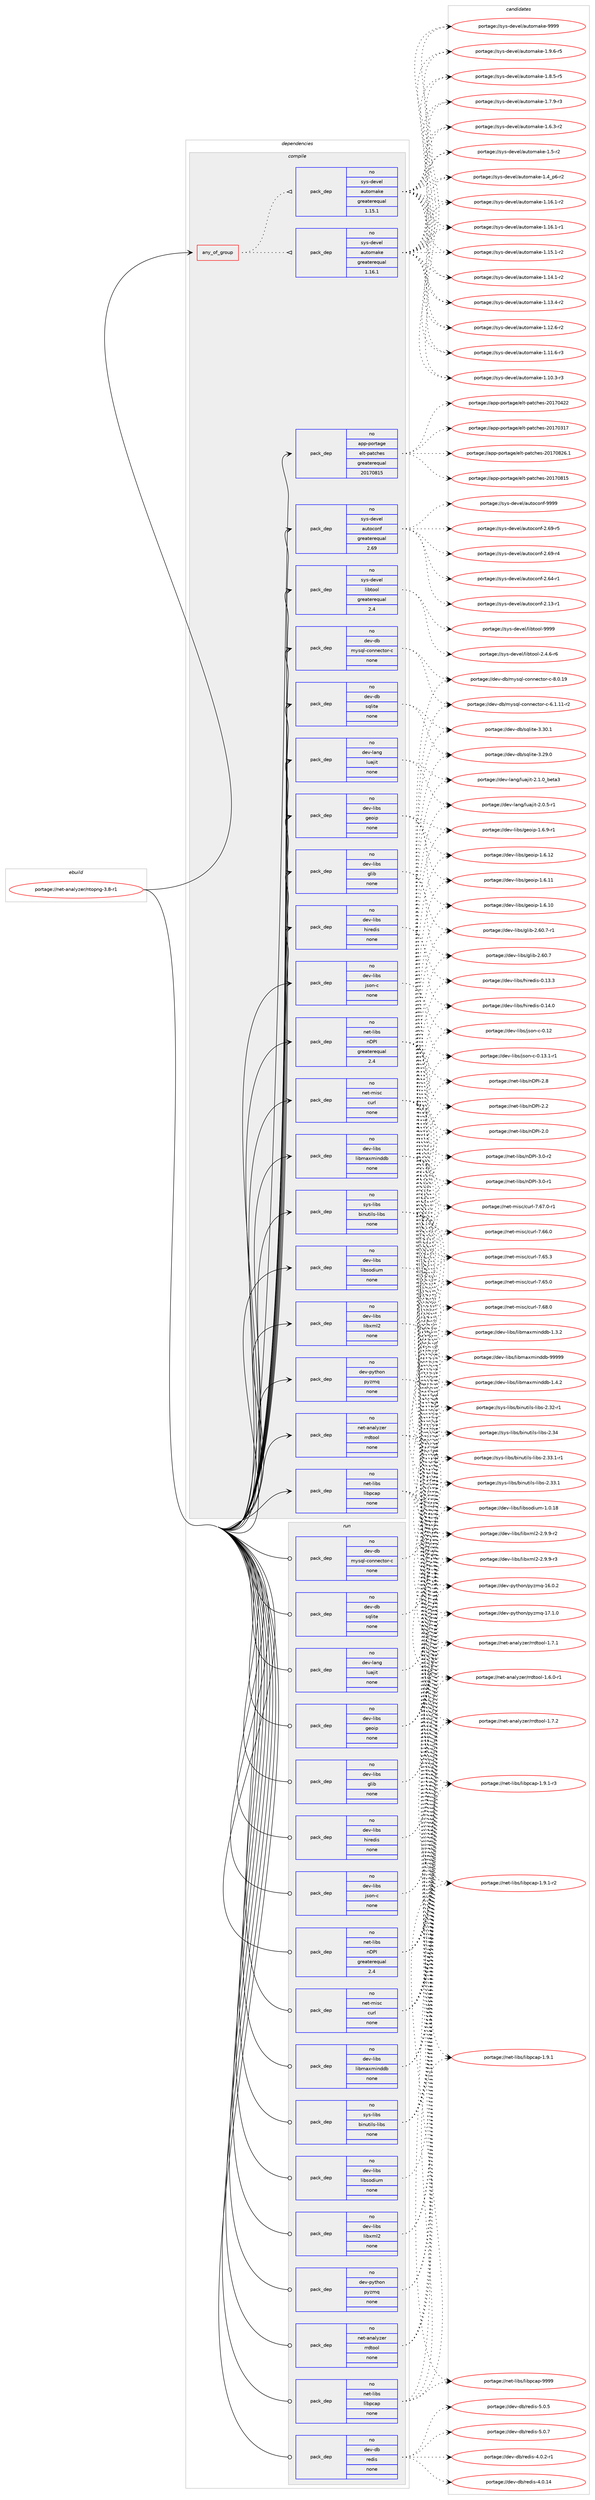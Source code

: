digraph prolog {

# *************
# Graph options
# *************

newrank=true;
concentrate=true;
compound=true;
graph [rankdir=LR,fontname=Helvetica,fontsize=10,ranksep=1.5];#, ranksep=2.5, nodesep=0.2];
edge  [arrowhead=vee];
node  [fontname=Helvetica,fontsize=10];

# **********
# The ebuild
# **********

subgraph cluster_leftcol {
color=gray;
rank=same;
label=<<i>ebuild</i>>;
id [label="portage://net-analyzer/ntopng-3.8-r1", color=red, width=4, href="../net-analyzer/ntopng-3.8-r1.svg"];
}

# ****************
# The dependencies
# ****************

subgraph cluster_midcol {
color=gray;
label=<<i>dependencies</i>>;
subgraph cluster_compile {
fillcolor="#eeeeee";
style=filled;
label=<<i>compile</i>>;
subgraph any2400 {
dependency157915 [label=<<TABLE BORDER="0" CELLBORDER="1" CELLSPACING="0" CELLPADDING="4"><TR><TD CELLPADDING="10">any_of_group</TD></TR></TABLE>>, shape=none, color=red];subgraph pack119812 {
dependency157916 [label=<<TABLE BORDER="0" CELLBORDER="1" CELLSPACING="0" CELLPADDING="4" WIDTH="220"><TR><TD ROWSPAN="6" CELLPADDING="30">pack_dep</TD></TR><TR><TD WIDTH="110">no</TD></TR><TR><TD>sys-devel</TD></TR><TR><TD>automake</TD></TR><TR><TD>greaterequal</TD></TR><TR><TD>1.16.1</TD></TR></TABLE>>, shape=none, color=blue];
}
dependency157915:e -> dependency157916:w [weight=20,style="dotted",arrowhead="oinv"];
subgraph pack119813 {
dependency157917 [label=<<TABLE BORDER="0" CELLBORDER="1" CELLSPACING="0" CELLPADDING="4" WIDTH="220"><TR><TD ROWSPAN="6" CELLPADDING="30">pack_dep</TD></TR><TR><TD WIDTH="110">no</TD></TR><TR><TD>sys-devel</TD></TR><TR><TD>automake</TD></TR><TR><TD>greaterequal</TD></TR><TR><TD>1.15.1</TD></TR></TABLE>>, shape=none, color=blue];
}
dependency157915:e -> dependency157917:w [weight=20,style="dotted",arrowhead="oinv"];
}
id:e -> dependency157915:w [weight=20,style="solid",arrowhead="vee"];
subgraph pack119814 {
dependency157918 [label=<<TABLE BORDER="0" CELLBORDER="1" CELLSPACING="0" CELLPADDING="4" WIDTH="220"><TR><TD ROWSPAN="6" CELLPADDING="30">pack_dep</TD></TR><TR><TD WIDTH="110">no</TD></TR><TR><TD>app-portage</TD></TR><TR><TD>elt-patches</TD></TR><TR><TD>greaterequal</TD></TR><TR><TD>20170815</TD></TR></TABLE>>, shape=none, color=blue];
}
id:e -> dependency157918:w [weight=20,style="solid",arrowhead="vee"];
subgraph pack119815 {
dependency157919 [label=<<TABLE BORDER="0" CELLBORDER="1" CELLSPACING="0" CELLPADDING="4" WIDTH="220"><TR><TD ROWSPAN="6" CELLPADDING="30">pack_dep</TD></TR><TR><TD WIDTH="110">no</TD></TR><TR><TD>dev-db</TD></TR><TR><TD>mysql-connector-c</TD></TR><TR><TD>none</TD></TR><TR><TD></TD></TR></TABLE>>, shape=none, color=blue];
}
id:e -> dependency157919:w [weight=20,style="solid",arrowhead="vee"];
subgraph pack119816 {
dependency157920 [label=<<TABLE BORDER="0" CELLBORDER="1" CELLSPACING="0" CELLPADDING="4" WIDTH="220"><TR><TD ROWSPAN="6" CELLPADDING="30">pack_dep</TD></TR><TR><TD WIDTH="110">no</TD></TR><TR><TD>dev-db</TD></TR><TR><TD>sqlite</TD></TR><TR><TD>none</TD></TR><TR><TD></TD></TR></TABLE>>, shape=none, color=blue];
}
id:e -> dependency157920:w [weight=20,style="solid",arrowhead="vee"];
subgraph pack119817 {
dependency157921 [label=<<TABLE BORDER="0" CELLBORDER="1" CELLSPACING="0" CELLPADDING="4" WIDTH="220"><TR><TD ROWSPAN="6" CELLPADDING="30">pack_dep</TD></TR><TR><TD WIDTH="110">no</TD></TR><TR><TD>dev-lang</TD></TR><TR><TD>luajit</TD></TR><TR><TD>none</TD></TR><TR><TD></TD></TR></TABLE>>, shape=none, color=blue];
}
id:e -> dependency157921:w [weight=20,style="solid",arrowhead="vee"];
subgraph pack119818 {
dependency157922 [label=<<TABLE BORDER="0" CELLBORDER="1" CELLSPACING="0" CELLPADDING="4" WIDTH="220"><TR><TD ROWSPAN="6" CELLPADDING="30">pack_dep</TD></TR><TR><TD WIDTH="110">no</TD></TR><TR><TD>dev-libs</TD></TR><TR><TD>geoip</TD></TR><TR><TD>none</TD></TR><TR><TD></TD></TR></TABLE>>, shape=none, color=blue];
}
id:e -> dependency157922:w [weight=20,style="solid",arrowhead="vee"];
subgraph pack119819 {
dependency157923 [label=<<TABLE BORDER="0" CELLBORDER="1" CELLSPACING="0" CELLPADDING="4" WIDTH="220"><TR><TD ROWSPAN="6" CELLPADDING="30">pack_dep</TD></TR><TR><TD WIDTH="110">no</TD></TR><TR><TD>dev-libs</TD></TR><TR><TD>glib</TD></TR><TR><TD>none</TD></TR><TR><TD></TD></TR></TABLE>>, shape=none, color=blue];
}
id:e -> dependency157923:w [weight=20,style="solid",arrowhead="vee"];
subgraph pack119820 {
dependency157924 [label=<<TABLE BORDER="0" CELLBORDER="1" CELLSPACING="0" CELLPADDING="4" WIDTH="220"><TR><TD ROWSPAN="6" CELLPADDING="30">pack_dep</TD></TR><TR><TD WIDTH="110">no</TD></TR><TR><TD>dev-libs</TD></TR><TR><TD>hiredis</TD></TR><TR><TD>none</TD></TR><TR><TD></TD></TR></TABLE>>, shape=none, color=blue];
}
id:e -> dependency157924:w [weight=20,style="solid",arrowhead="vee"];
subgraph pack119821 {
dependency157925 [label=<<TABLE BORDER="0" CELLBORDER="1" CELLSPACING="0" CELLPADDING="4" WIDTH="220"><TR><TD ROWSPAN="6" CELLPADDING="30">pack_dep</TD></TR><TR><TD WIDTH="110">no</TD></TR><TR><TD>dev-libs</TD></TR><TR><TD>json-c</TD></TR><TR><TD>none</TD></TR><TR><TD></TD></TR></TABLE>>, shape=none, color=blue];
}
id:e -> dependency157925:w [weight=20,style="solid",arrowhead="vee"];
subgraph pack119822 {
dependency157926 [label=<<TABLE BORDER="0" CELLBORDER="1" CELLSPACING="0" CELLPADDING="4" WIDTH="220"><TR><TD ROWSPAN="6" CELLPADDING="30">pack_dep</TD></TR><TR><TD WIDTH="110">no</TD></TR><TR><TD>dev-libs</TD></TR><TR><TD>libmaxminddb</TD></TR><TR><TD>none</TD></TR><TR><TD></TD></TR></TABLE>>, shape=none, color=blue];
}
id:e -> dependency157926:w [weight=20,style="solid",arrowhead="vee"];
subgraph pack119823 {
dependency157927 [label=<<TABLE BORDER="0" CELLBORDER="1" CELLSPACING="0" CELLPADDING="4" WIDTH="220"><TR><TD ROWSPAN="6" CELLPADDING="30">pack_dep</TD></TR><TR><TD WIDTH="110">no</TD></TR><TR><TD>dev-libs</TD></TR><TR><TD>libsodium</TD></TR><TR><TD>none</TD></TR><TR><TD></TD></TR></TABLE>>, shape=none, color=blue];
}
id:e -> dependency157927:w [weight=20,style="solid",arrowhead="vee"];
subgraph pack119824 {
dependency157928 [label=<<TABLE BORDER="0" CELLBORDER="1" CELLSPACING="0" CELLPADDING="4" WIDTH="220"><TR><TD ROWSPAN="6" CELLPADDING="30">pack_dep</TD></TR><TR><TD WIDTH="110">no</TD></TR><TR><TD>dev-libs</TD></TR><TR><TD>libxml2</TD></TR><TR><TD>none</TD></TR><TR><TD></TD></TR></TABLE>>, shape=none, color=blue];
}
id:e -> dependency157928:w [weight=20,style="solid",arrowhead="vee"];
subgraph pack119825 {
dependency157929 [label=<<TABLE BORDER="0" CELLBORDER="1" CELLSPACING="0" CELLPADDING="4" WIDTH="220"><TR><TD ROWSPAN="6" CELLPADDING="30">pack_dep</TD></TR><TR><TD WIDTH="110">no</TD></TR><TR><TD>dev-python</TD></TR><TR><TD>pyzmq</TD></TR><TR><TD>none</TD></TR><TR><TD></TD></TR></TABLE>>, shape=none, color=blue];
}
id:e -> dependency157929:w [weight=20,style="solid",arrowhead="vee"];
subgraph pack119826 {
dependency157930 [label=<<TABLE BORDER="0" CELLBORDER="1" CELLSPACING="0" CELLPADDING="4" WIDTH="220"><TR><TD ROWSPAN="6" CELLPADDING="30">pack_dep</TD></TR><TR><TD WIDTH="110">no</TD></TR><TR><TD>net-analyzer</TD></TR><TR><TD>rrdtool</TD></TR><TR><TD>none</TD></TR><TR><TD></TD></TR></TABLE>>, shape=none, color=blue];
}
id:e -> dependency157930:w [weight=20,style="solid",arrowhead="vee"];
subgraph pack119827 {
dependency157931 [label=<<TABLE BORDER="0" CELLBORDER="1" CELLSPACING="0" CELLPADDING="4" WIDTH="220"><TR><TD ROWSPAN="6" CELLPADDING="30">pack_dep</TD></TR><TR><TD WIDTH="110">no</TD></TR><TR><TD>net-libs</TD></TR><TR><TD>libpcap</TD></TR><TR><TD>none</TD></TR><TR><TD></TD></TR></TABLE>>, shape=none, color=blue];
}
id:e -> dependency157931:w [weight=20,style="solid",arrowhead="vee"];
subgraph pack119828 {
dependency157932 [label=<<TABLE BORDER="0" CELLBORDER="1" CELLSPACING="0" CELLPADDING="4" WIDTH="220"><TR><TD ROWSPAN="6" CELLPADDING="30">pack_dep</TD></TR><TR><TD WIDTH="110">no</TD></TR><TR><TD>net-libs</TD></TR><TR><TD>nDPI</TD></TR><TR><TD>greaterequal</TD></TR><TR><TD>2.4</TD></TR></TABLE>>, shape=none, color=blue];
}
id:e -> dependency157932:w [weight=20,style="solid",arrowhead="vee"];
subgraph pack119829 {
dependency157933 [label=<<TABLE BORDER="0" CELLBORDER="1" CELLSPACING="0" CELLPADDING="4" WIDTH="220"><TR><TD ROWSPAN="6" CELLPADDING="30">pack_dep</TD></TR><TR><TD WIDTH="110">no</TD></TR><TR><TD>net-misc</TD></TR><TR><TD>curl</TD></TR><TR><TD>none</TD></TR><TR><TD></TD></TR></TABLE>>, shape=none, color=blue];
}
id:e -> dependency157933:w [weight=20,style="solid",arrowhead="vee"];
subgraph pack119830 {
dependency157934 [label=<<TABLE BORDER="0" CELLBORDER="1" CELLSPACING="0" CELLPADDING="4" WIDTH="220"><TR><TD ROWSPAN="6" CELLPADDING="30">pack_dep</TD></TR><TR><TD WIDTH="110">no</TD></TR><TR><TD>sys-devel</TD></TR><TR><TD>autoconf</TD></TR><TR><TD>greaterequal</TD></TR><TR><TD>2.69</TD></TR></TABLE>>, shape=none, color=blue];
}
id:e -> dependency157934:w [weight=20,style="solid",arrowhead="vee"];
subgraph pack119831 {
dependency157935 [label=<<TABLE BORDER="0" CELLBORDER="1" CELLSPACING="0" CELLPADDING="4" WIDTH="220"><TR><TD ROWSPAN="6" CELLPADDING="30">pack_dep</TD></TR><TR><TD WIDTH="110">no</TD></TR><TR><TD>sys-devel</TD></TR><TR><TD>libtool</TD></TR><TR><TD>greaterequal</TD></TR><TR><TD>2.4</TD></TR></TABLE>>, shape=none, color=blue];
}
id:e -> dependency157935:w [weight=20,style="solid",arrowhead="vee"];
subgraph pack119832 {
dependency157936 [label=<<TABLE BORDER="0" CELLBORDER="1" CELLSPACING="0" CELLPADDING="4" WIDTH="220"><TR><TD ROWSPAN="6" CELLPADDING="30">pack_dep</TD></TR><TR><TD WIDTH="110">no</TD></TR><TR><TD>sys-libs</TD></TR><TR><TD>binutils-libs</TD></TR><TR><TD>none</TD></TR><TR><TD></TD></TR></TABLE>>, shape=none, color=blue];
}
id:e -> dependency157936:w [weight=20,style="solid",arrowhead="vee"];
}
subgraph cluster_compileandrun {
fillcolor="#eeeeee";
style=filled;
label=<<i>compile and run</i>>;
}
subgraph cluster_run {
fillcolor="#eeeeee";
style=filled;
label=<<i>run</i>>;
subgraph pack119833 {
dependency157937 [label=<<TABLE BORDER="0" CELLBORDER="1" CELLSPACING="0" CELLPADDING="4" WIDTH="220"><TR><TD ROWSPAN="6" CELLPADDING="30">pack_dep</TD></TR><TR><TD WIDTH="110">no</TD></TR><TR><TD>dev-db</TD></TR><TR><TD>mysql-connector-c</TD></TR><TR><TD>none</TD></TR><TR><TD></TD></TR></TABLE>>, shape=none, color=blue];
}
id:e -> dependency157937:w [weight=20,style="solid",arrowhead="odot"];
subgraph pack119834 {
dependency157938 [label=<<TABLE BORDER="0" CELLBORDER="1" CELLSPACING="0" CELLPADDING="4" WIDTH="220"><TR><TD ROWSPAN="6" CELLPADDING="30">pack_dep</TD></TR><TR><TD WIDTH="110">no</TD></TR><TR><TD>dev-db</TD></TR><TR><TD>redis</TD></TR><TR><TD>none</TD></TR><TR><TD></TD></TR></TABLE>>, shape=none, color=blue];
}
id:e -> dependency157938:w [weight=20,style="solid",arrowhead="odot"];
subgraph pack119835 {
dependency157939 [label=<<TABLE BORDER="0" CELLBORDER="1" CELLSPACING="0" CELLPADDING="4" WIDTH="220"><TR><TD ROWSPAN="6" CELLPADDING="30">pack_dep</TD></TR><TR><TD WIDTH="110">no</TD></TR><TR><TD>dev-db</TD></TR><TR><TD>sqlite</TD></TR><TR><TD>none</TD></TR><TR><TD></TD></TR></TABLE>>, shape=none, color=blue];
}
id:e -> dependency157939:w [weight=20,style="solid",arrowhead="odot"];
subgraph pack119836 {
dependency157940 [label=<<TABLE BORDER="0" CELLBORDER="1" CELLSPACING="0" CELLPADDING="4" WIDTH="220"><TR><TD ROWSPAN="6" CELLPADDING="30">pack_dep</TD></TR><TR><TD WIDTH="110">no</TD></TR><TR><TD>dev-lang</TD></TR><TR><TD>luajit</TD></TR><TR><TD>none</TD></TR><TR><TD></TD></TR></TABLE>>, shape=none, color=blue];
}
id:e -> dependency157940:w [weight=20,style="solid",arrowhead="odot"];
subgraph pack119837 {
dependency157941 [label=<<TABLE BORDER="0" CELLBORDER="1" CELLSPACING="0" CELLPADDING="4" WIDTH="220"><TR><TD ROWSPAN="6" CELLPADDING="30">pack_dep</TD></TR><TR><TD WIDTH="110">no</TD></TR><TR><TD>dev-libs</TD></TR><TR><TD>geoip</TD></TR><TR><TD>none</TD></TR><TR><TD></TD></TR></TABLE>>, shape=none, color=blue];
}
id:e -> dependency157941:w [weight=20,style="solid",arrowhead="odot"];
subgraph pack119838 {
dependency157942 [label=<<TABLE BORDER="0" CELLBORDER="1" CELLSPACING="0" CELLPADDING="4" WIDTH="220"><TR><TD ROWSPAN="6" CELLPADDING="30">pack_dep</TD></TR><TR><TD WIDTH="110">no</TD></TR><TR><TD>dev-libs</TD></TR><TR><TD>glib</TD></TR><TR><TD>none</TD></TR><TR><TD></TD></TR></TABLE>>, shape=none, color=blue];
}
id:e -> dependency157942:w [weight=20,style="solid",arrowhead="odot"];
subgraph pack119839 {
dependency157943 [label=<<TABLE BORDER="0" CELLBORDER="1" CELLSPACING="0" CELLPADDING="4" WIDTH="220"><TR><TD ROWSPAN="6" CELLPADDING="30">pack_dep</TD></TR><TR><TD WIDTH="110">no</TD></TR><TR><TD>dev-libs</TD></TR><TR><TD>hiredis</TD></TR><TR><TD>none</TD></TR><TR><TD></TD></TR></TABLE>>, shape=none, color=blue];
}
id:e -> dependency157943:w [weight=20,style="solid",arrowhead="odot"];
subgraph pack119840 {
dependency157944 [label=<<TABLE BORDER="0" CELLBORDER="1" CELLSPACING="0" CELLPADDING="4" WIDTH="220"><TR><TD ROWSPAN="6" CELLPADDING="30">pack_dep</TD></TR><TR><TD WIDTH="110">no</TD></TR><TR><TD>dev-libs</TD></TR><TR><TD>json-c</TD></TR><TR><TD>none</TD></TR><TR><TD></TD></TR></TABLE>>, shape=none, color=blue];
}
id:e -> dependency157944:w [weight=20,style="solid",arrowhead="odot"];
subgraph pack119841 {
dependency157945 [label=<<TABLE BORDER="0" CELLBORDER="1" CELLSPACING="0" CELLPADDING="4" WIDTH="220"><TR><TD ROWSPAN="6" CELLPADDING="30">pack_dep</TD></TR><TR><TD WIDTH="110">no</TD></TR><TR><TD>dev-libs</TD></TR><TR><TD>libmaxminddb</TD></TR><TR><TD>none</TD></TR><TR><TD></TD></TR></TABLE>>, shape=none, color=blue];
}
id:e -> dependency157945:w [weight=20,style="solid",arrowhead="odot"];
subgraph pack119842 {
dependency157946 [label=<<TABLE BORDER="0" CELLBORDER="1" CELLSPACING="0" CELLPADDING="4" WIDTH="220"><TR><TD ROWSPAN="6" CELLPADDING="30">pack_dep</TD></TR><TR><TD WIDTH="110">no</TD></TR><TR><TD>dev-libs</TD></TR><TR><TD>libsodium</TD></TR><TR><TD>none</TD></TR><TR><TD></TD></TR></TABLE>>, shape=none, color=blue];
}
id:e -> dependency157946:w [weight=20,style="solid",arrowhead="odot"];
subgraph pack119843 {
dependency157947 [label=<<TABLE BORDER="0" CELLBORDER="1" CELLSPACING="0" CELLPADDING="4" WIDTH="220"><TR><TD ROWSPAN="6" CELLPADDING="30">pack_dep</TD></TR><TR><TD WIDTH="110">no</TD></TR><TR><TD>dev-libs</TD></TR><TR><TD>libxml2</TD></TR><TR><TD>none</TD></TR><TR><TD></TD></TR></TABLE>>, shape=none, color=blue];
}
id:e -> dependency157947:w [weight=20,style="solid",arrowhead="odot"];
subgraph pack119844 {
dependency157948 [label=<<TABLE BORDER="0" CELLBORDER="1" CELLSPACING="0" CELLPADDING="4" WIDTH="220"><TR><TD ROWSPAN="6" CELLPADDING="30">pack_dep</TD></TR><TR><TD WIDTH="110">no</TD></TR><TR><TD>dev-python</TD></TR><TR><TD>pyzmq</TD></TR><TR><TD>none</TD></TR><TR><TD></TD></TR></TABLE>>, shape=none, color=blue];
}
id:e -> dependency157948:w [weight=20,style="solid",arrowhead="odot"];
subgraph pack119845 {
dependency157949 [label=<<TABLE BORDER="0" CELLBORDER="1" CELLSPACING="0" CELLPADDING="4" WIDTH="220"><TR><TD ROWSPAN="6" CELLPADDING="30">pack_dep</TD></TR><TR><TD WIDTH="110">no</TD></TR><TR><TD>net-analyzer</TD></TR><TR><TD>rrdtool</TD></TR><TR><TD>none</TD></TR><TR><TD></TD></TR></TABLE>>, shape=none, color=blue];
}
id:e -> dependency157949:w [weight=20,style="solid",arrowhead="odot"];
subgraph pack119846 {
dependency157950 [label=<<TABLE BORDER="0" CELLBORDER="1" CELLSPACING="0" CELLPADDING="4" WIDTH="220"><TR><TD ROWSPAN="6" CELLPADDING="30">pack_dep</TD></TR><TR><TD WIDTH="110">no</TD></TR><TR><TD>net-libs</TD></TR><TR><TD>libpcap</TD></TR><TR><TD>none</TD></TR><TR><TD></TD></TR></TABLE>>, shape=none, color=blue];
}
id:e -> dependency157950:w [weight=20,style="solid",arrowhead="odot"];
subgraph pack119847 {
dependency157951 [label=<<TABLE BORDER="0" CELLBORDER="1" CELLSPACING="0" CELLPADDING="4" WIDTH="220"><TR><TD ROWSPAN="6" CELLPADDING="30">pack_dep</TD></TR><TR><TD WIDTH="110">no</TD></TR><TR><TD>net-libs</TD></TR><TR><TD>nDPI</TD></TR><TR><TD>greaterequal</TD></TR><TR><TD>2.4</TD></TR></TABLE>>, shape=none, color=blue];
}
id:e -> dependency157951:w [weight=20,style="solid",arrowhead="odot"];
subgraph pack119848 {
dependency157952 [label=<<TABLE BORDER="0" CELLBORDER="1" CELLSPACING="0" CELLPADDING="4" WIDTH="220"><TR><TD ROWSPAN="6" CELLPADDING="30">pack_dep</TD></TR><TR><TD WIDTH="110">no</TD></TR><TR><TD>net-misc</TD></TR><TR><TD>curl</TD></TR><TR><TD>none</TD></TR><TR><TD></TD></TR></TABLE>>, shape=none, color=blue];
}
id:e -> dependency157952:w [weight=20,style="solid",arrowhead="odot"];
subgraph pack119849 {
dependency157953 [label=<<TABLE BORDER="0" CELLBORDER="1" CELLSPACING="0" CELLPADDING="4" WIDTH="220"><TR><TD ROWSPAN="6" CELLPADDING="30">pack_dep</TD></TR><TR><TD WIDTH="110">no</TD></TR><TR><TD>sys-libs</TD></TR><TR><TD>binutils-libs</TD></TR><TR><TD>none</TD></TR><TR><TD></TD></TR></TABLE>>, shape=none, color=blue];
}
id:e -> dependency157953:w [weight=20,style="solid",arrowhead="odot"];
}
}

# **************
# The candidates
# **************

subgraph cluster_choices {
rank=same;
color=gray;
label=<<i>candidates</i>>;

subgraph choice119812 {
color=black;
nodesep=1;
choice115121115451001011181011084797117116111109971071014557575757 [label="portage://sys-devel/automake-9999", color=red, width=4,href="../sys-devel/automake-9999.svg"];
choice115121115451001011181011084797117116111109971071014549465746544511453 [label="portage://sys-devel/automake-1.9.6-r5", color=red, width=4,href="../sys-devel/automake-1.9.6-r5.svg"];
choice115121115451001011181011084797117116111109971071014549465646534511453 [label="portage://sys-devel/automake-1.8.5-r5", color=red, width=4,href="../sys-devel/automake-1.8.5-r5.svg"];
choice115121115451001011181011084797117116111109971071014549465546574511451 [label="portage://sys-devel/automake-1.7.9-r3", color=red, width=4,href="../sys-devel/automake-1.7.9-r3.svg"];
choice115121115451001011181011084797117116111109971071014549465446514511450 [label="portage://sys-devel/automake-1.6.3-r2", color=red, width=4,href="../sys-devel/automake-1.6.3-r2.svg"];
choice11512111545100101118101108479711711611110997107101454946534511450 [label="portage://sys-devel/automake-1.5-r2", color=red, width=4,href="../sys-devel/automake-1.5-r2.svg"];
choice115121115451001011181011084797117116111109971071014549465295112544511450 [label="portage://sys-devel/automake-1.4_p6-r2", color=red, width=4,href="../sys-devel/automake-1.4_p6-r2.svg"];
choice11512111545100101118101108479711711611110997107101454946495446494511450 [label="portage://sys-devel/automake-1.16.1-r2", color=red, width=4,href="../sys-devel/automake-1.16.1-r2.svg"];
choice11512111545100101118101108479711711611110997107101454946495446494511449 [label="portage://sys-devel/automake-1.16.1-r1", color=red, width=4,href="../sys-devel/automake-1.16.1-r1.svg"];
choice11512111545100101118101108479711711611110997107101454946495346494511450 [label="portage://sys-devel/automake-1.15.1-r2", color=red, width=4,href="../sys-devel/automake-1.15.1-r2.svg"];
choice11512111545100101118101108479711711611110997107101454946495246494511450 [label="portage://sys-devel/automake-1.14.1-r2", color=red, width=4,href="../sys-devel/automake-1.14.1-r2.svg"];
choice11512111545100101118101108479711711611110997107101454946495146524511450 [label="portage://sys-devel/automake-1.13.4-r2", color=red, width=4,href="../sys-devel/automake-1.13.4-r2.svg"];
choice11512111545100101118101108479711711611110997107101454946495046544511450 [label="portage://sys-devel/automake-1.12.6-r2", color=red, width=4,href="../sys-devel/automake-1.12.6-r2.svg"];
choice11512111545100101118101108479711711611110997107101454946494946544511451 [label="portage://sys-devel/automake-1.11.6-r3", color=red, width=4,href="../sys-devel/automake-1.11.6-r3.svg"];
choice11512111545100101118101108479711711611110997107101454946494846514511451 [label="portage://sys-devel/automake-1.10.3-r3", color=red, width=4,href="../sys-devel/automake-1.10.3-r3.svg"];
dependency157916:e -> choice115121115451001011181011084797117116111109971071014557575757:w [style=dotted,weight="100"];
dependency157916:e -> choice115121115451001011181011084797117116111109971071014549465746544511453:w [style=dotted,weight="100"];
dependency157916:e -> choice115121115451001011181011084797117116111109971071014549465646534511453:w [style=dotted,weight="100"];
dependency157916:e -> choice115121115451001011181011084797117116111109971071014549465546574511451:w [style=dotted,weight="100"];
dependency157916:e -> choice115121115451001011181011084797117116111109971071014549465446514511450:w [style=dotted,weight="100"];
dependency157916:e -> choice11512111545100101118101108479711711611110997107101454946534511450:w [style=dotted,weight="100"];
dependency157916:e -> choice115121115451001011181011084797117116111109971071014549465295112544511450:w [style=dotted,weight="100"];
dependency157916:e -> choice11512111545100101118101108479711711611110997107101454946495446494511450:w [style=dotted,weight="100"];
dependency157916:e -> choice11512111545100101118101108479711711611110997107101454946495446494511449:w [style=dotted,weight="100"];
dependency157916:e -> choice11512111545100101118101108479711711611110997107101454946495346494511450:w [style=dotted,weight="100"];
dependency157916:e -> choice11512111545100101118101108479711711611110997107101454946495246494511450:w [style=dotted,weight="100"];
dependency157916:e -> choice11512111545100101118101108479711711611110997107101454946495146524511450:w [style=dotted,weight="100"];
dependency157916:e -> choice11512111545100101118101108479711711611110997107101454946495046544511450:w [style=dotted,weight="100"];
dependency157916:e -> choice11512111545100101118101108479711711611110997107101454946494946544511451:w [style=dotted,weight="100"];
dependency157916:e -> choice11512111545100101118101108479711711611110997107101454946494846514511451:w [style=dotted,weight="100"];
}
subgraph choice119813 {
color=black;
nodesep=1;
choice115121115451001011181011084797117116111109971071014557575757 [label="portage://sys-devel/automake-9999", color=red, width=4,href="../sys-devel/automake-9999.svg"];
choice115121115451001011181011084797117116111109971071014549465746544511453 [label="portage://sys-devel/automake-1.9.6-r5", color=red, width=4,href="../sys-devel/automake-1.9.6-r5.svg"];
choice115121115451001011181011084797117116111109971071014549465646534511453 [label="portage://sys-devel/automake-1.8.5-r5", color=red, width=4,href="../sys-devel/automake-1.8.5-r5.svg"];
choice115121115451001011181011084797117116111109971071014549465546574511451 [label="portage://sys-devel/automake-1.7.9-r3", color=red, width=4,href="../sys-devel/automake-1.7.9-r3.svg"];
choice115121115451001011181011084797117116111109971071014549465446514511450 [label="portage://sys-devel/automake-1.6.3-r2", color=red, width=4,href="../sys-devel/automake-1.6.3-r2.svg"];
choice11512111545100101118101108479711711611110997107101454946534511450 [label="portage://sys-devel/automake-1.5-r2", color=red, width=4,href="../sys-devel/automake-1.5-r2.svg"];
choice115121115451001011181011084797117116111109971071014549465295112544511450 [label="portage://sys-devel/automake-1.4_p6-r2", color=red, width=4,href="../sys-devel/automake-1.4_p6-r2.svg"];
choice11512111545100101118101108479711711611110997107101454946495446494511450 [label="portage://sys-devel/automake-1.16.1-r2", color=red, width=4,href="../sys-devel/automake-1.16.1-r2.svg"];
choice11512111545100101118101108479711711611110997107101454946495446494511449 [label="portage://sys-devel/automake-1.16.1-r1", color=red, width=4,href="../sys-devel/automake-1.16.1-r1.svg"];
choice11512111545100101118101108479711711611110997107101454946495346494511450 [label="portage://sys-devel/automake-1.15.1-r2", color=red, width=4,href="../sys-devel/automake-1.15.1-r2.svg"];
choice11512111545100101118101108479711711611110997107101454946495246494511450 [label="portage://sys-devel/automake-1.14.1-r2", color=red, width=4,href="../sys-devel/automake-1.14.1-r2.svg"];
choice11512111545100101118101108479711711611110997107101454946495146524511450 [label="portage://sys-devel/automake-1.13.4-r2", color=red, width=4,href="../sys-devel/automake-1.13.4-r2.svg"];
choice11512111545100101118101108479711711611110997107101454946495046544511450 [label="portage://sys-devel/automake-1.12.6-r2", color=red, width=4,href="../sys-devel/automake-1.12.6-r2.svg"];
choice11512111545100101118101108479711711611110997107101454946494946544511451 [label="portage://sys-devel/automake-1.11.6-r3", color=red, width=4,href="../sys-devel/automake-1.11.6-r3.svg"];
choice11512111545100101118101108479711711611110997107101454946494846514511451 [label="portage://sys-devel/automake-1.10.3-r3", color=red, width=4,href="../sys-devel/automake-1.10.3-r3.svg"];
dependency157917:e -> choice115121115451001011181011084797117116111109971071014557575757:w [style=dotted,weight="100"];
dependency157917:e -> choice115121115451001011181011084797117116111109971071014549465746544511453:w [style=dotted,weight="100"];
dependency157917:e -> choice115121115451001011181011084797117116111109971071014549465646534511453:w [style=dotted,weight="100"];
dependency157917:e -> choice115121115451001011181011084797117116111109971071014549465546574511451:w [style=dotted,weight="100"];
dependency157917:e -> choice115121115451001011181011084797117116111109971071014549465446514511450:w [style=dotted,weight="100"];
dependency157917:e -> choice11512111545100101118101108479711711611110997107101454946534511450:w [style=dotted,weight="100"];
dependency157917:e -> choice115121115451001011181011084797117116111109971071014549465295112544511450:w [style=dotted,weight="100"];
dependency157917:e -> choice11512111545100101118101108479711711611110997107101454946495446494511450:w [style=dotted,weight="100"];
dependency157917:e -> choice11512111545100101118101108479711711611110997107101454946495446494511449:w [style=dotted,weight="100"];
dependency157917:e -> choice11512111545100101118101108479711711611110997107101454946495346494511450:w [style=dotted,weight="100"];
dependency157917:e -> choice11512111545100101118101108479711711611110997107101454946495246494511450:w [style=dotted,weight="100"];
dependency157917:e -> choice11512111545100101118101108479711711611110997107101454946495146524511450:w [style=dotted,weight="100"];
dependency157917:e -> choice11512111545100101118101108479711711611110997107101454946495046544511450:w [style=dotted,weight="100"];
dependency157917:e -> choice11512111545100101118101108479711711611110997107101454946494946544511451:w [style=dotted,weight="100"];
dependency157917:e -> choice11512111545100101118101108479711711611110997107101454946494846514511451:w [style=dotted,weight="100"];
}
subgraph choice119814 {
color=black;
nodesep=1;
choice971121124511211111411697103101471011081164511297116991041011154550484955485650544649 [label="portage://app-portage/elt-patches-20170826.1", color=red, width=4,href="../app-portage/elt-patches-20170826.1.svg"];
choice97112112451121111141169710310147101108116451129711699104101115455048495548564953 [label="portage://app-portage/elt-patches-20170815", color=red, width=4,href="../app-portage/elt-patches-20170815.svg"];
choice97112112451121111141169710310147101108116451129711699104101115455048495548525050 [label="portage://app-portage/elt-patches-20170422", color=red, width=4,href="../app-portage/elt-patches-20170422.svg"];
choice97112112451121111141169710310147101108116451129711699104101115455048495548514955 [label="portage://app-portage/elt-patches-20170317", color=red, width=4,href="../app-portage/elt-patches-20170317.svg"];
dependency157918:e -> choice971121124511211111411697103101471011081164511297116991041011154550484955485650544649:w [style=dotted,weight="100"];
dependency157918:e -> choice97112112451121111141169710310147101108116451129711699104101115455048495548564953:w [style=dotted,weight="100"];
dependency157918:e -> choice97112112451121111141169710310147101108116451129711699104101115455048495548525050:w [style=dotted,weight="100"];
dependency157918:e -> choice97112112451121111141169710310147101108116451129711699104101115455048495548514955:w [style=dotted,weight="100"];
}
subgraph choice119815 {
color=black;
nodesep=1;
choice100101118451009847109121115113108459911111011010199116111114459945564648464957 [label="portage://dev-db/mysql-connector-c-8.0.19", color=red, width=4,href="../dev-db/mysql-connector-c-8.0.19.svg"];
choice1001011184510098471091211151131084599111110110101991161111144599455446494649494511450 [label="portage://dev-db/mysql-connector-c-6.1.11-r2", color=red, width=4,href="../dev-db/mysql-connector-c-6.1.11-r2.svg"];
dependency157919:e -> choice100101118451009847109121115113108459911111011010199116111114459945564648464957:w [style=dotted,weight="100"];
dependency157919:e -> choice1001011184510098471091211151131084599111110110101991161111144599455446494649494511450:w [style=dotted,weight="100"];
}
subgraph choice119816 {
color=black;
nodesep=1;
choice10010111845100984711511310810511610145514651484649 [label="portage://dev-db/sqlite-3.30.1", color=red, width=4,href="../dev-db/sqlite-3.30.1.svg"];
choice10010111845100984711511310810511610145514650574648 [label="portage://dev-db/sqlite-3.29.0", color=red, width=4,href="../dev-db/sqlite-3.29.0.svg"];
dependency157920:e -> choice10010111845100984711511310810511610145514651484649:w [style=dotted,weight="100"];
dependency157920:e -> choice10010111845100984711511310810511610145514650574648:w [style=dotted,weight="100"];
}
subgraph choice119817 {
color=black;
nodesep=1;
choice1001011184510897110103471081179710610511645504649464895981011169751 [label="portage://dev-lang/luajit-2.1.0_beta3", color=red, width=4,href="../dev-lang/luajit-2.1.0_beta3.svg"];
choice100101118451089711010347108117971061051164550464846534511449 [label="portage://dev-lang/luajit-2.0.5-r1", color=red, width=4,href="../dev-lang/luajit-2.0.5-r1.svg"];
dependency157921:e -> choice1001011184510897110103471081179710610511645504649464895981011169751:w [style=dotted,weight="100"];
dependency157921:e -> choice100101118451089711010347108117971061051164550464846534511449:w [style=dotted,weight="100"];
}
subgraph choice119818 {
color=black;
nodesep=1;
choice1001011184510810598115471031011111051124549465446574511449 [label="portage://dev-libs/geoip-1.6.9-r1", color=red, width=4,href="../dev-libs/geoip-1.6.9-r1.svg"];
choice10010111845108105981154710310111110511245494654464950 [label="portage://dev-libs/geoip-1.6.12", color=red, width=4,href="../dev-libs/geoip-1.6.12.svg"];
choice10010111845108105981154710310111110511245494654464949 [label="portage://dev-libs/geoip-1.6.11", color=red, width=4,href="../dev-libs/geoip-1.6.11.svg"];
choice10010111845108105981154710310111110511245494654464948 [label="portage://dev-libs/geoip-1.6.10", color=red, width=4,href="../dev-libs/geoip-1.6.10.svg"];
dependency157922:e -> choice1001011184510810598115471031011111051124549465446574511449:w [style=dotted,weight="100"];
dependency157922:e -> choice10010111845108105981154710310111110511245494654464950:w [style=dotted,weight="100"];
dependency157922:e -> choice10010111845108105981154710310111110511245494654464949:w [style=dotted,weight="100"];
dependency157922:e -> choice10010111845108105981154710310111110511245494654464948:w [style=dotted,weight="100"];
}
subgraph choice119819 {
color=black;
nodesep=1;
choice10010111845108105981154710310810598455046544846554511449 [label="portage://dev-libs/glib-2.60.7-r1", color=red, width=4,href="../dev-libs/glib-2.60.7-r1.svg"];
choice1001011184510810598115471031081059845504654484655 [label="portage://dev-libs/glib-2.60.7", color=red, width=4,href="../dev-libs/glib-2.60.7.svg"];
dependency157923:e -> choice10010111845108105981154710310810598455046544846554511449:w [style=dotted,weight="100"];
dependency157923:e -> choice1001011184510810598115471031081059845504654484655:w [style=dotted,weight="100"];
}
subgraph choice119820 {
color=black;
nodesep=1;
choice10010111845108105981154710410511410110010511545484649524648 [label="portage://dev-libs/hiredis-0.14.0", color=red, width=4,href="../dev-libs/hiredis-0.14.0.svg"];
choice10010111845108105981154710410511410110010511545484649514651 [label="portage://dev-libs/hiredis-0.13.3", color=red, width=4,href="../dev-libs/hiredis-0.13.3.svg"];
dependency157924:e -> choice10010111845108105981154710410511410110010511545484649524648:w [style=dotted,weight="100"];
dependency157924:e -> choice10010111845108105981154710410511410110010511545484649514651:w [style=dotted,weight="100"];
}
subgraph choice119821 {
color=black;
nodesep=1;
choice1001011184510810598115471061151111104599454846495146494511449 [label="portage://dev-libs/json-c-0.13.1-r1", color=red, width=4,href="../dev-libs/json-c-0.13.1-r1.svg"];
choice10010111845108105981154710611511111045994548464950 [label="portage://dev-libs/json-c-0.12", color=red, width=4,href="../dev-libs/json-c-0.12.svg"];
dependency157925:e -> choice1001011184510810598115471061151111104599454846495146494511449:w [style=dotted,weight="100"];
dependency157925:e -> choice10010111845108105981154710611511111045994548464950:w [style=dotted,weight="100"];
}
subgraph choice119822 {
color=black;
nodesep=1;
choice100101118451081059811547108105981099712010910511010010098455757575757 [label="portage://dev-libs/libmaxminddb-99999", color=red, width=4,href="../dev-libs/libmaxminddb-99999.svg"];
choice100101118451081059811547108105981099712010910511010010098454946524650 [label="portage://dev-libs/libmaxminddb-1.4.2", color=red, width=4,href="../dev-libs/libmaxminddb-1.4.2.svg"];
choice100101118451081059811547108105981099712010910511010010098454946514650 [label="portage://dev-libs/libmaxminddb-1.3.2", color=red, width=4,href="../dev-libs/libmaxminddb-1.3.2.svg"];
dependency157926:e -> choice100101118451081059811547108105981099712010910511010010098455757575757:w [style=dotted,weight="100"];
dependency157926:e -> choice100101118451081059811547108105981099712010910511010010098454946524650:w [style=dotted,weight="100"];
dependency157926:e -> choice100101118451081059811547108105981099712010910511010010098454946514650:w [style=dotted,weight="100"];
}
subgraph choice119823 {
color=black;
nodesep=1;
choice1001011184510810598115471081059811511110010511710945494648464956 [label="portage://dev-libs/libsodium-1.0.18", color=red, width=4,href="../dev-libs/libsodium-1.0.18.svg"];
dependency157927:e -> choice1001011184510810598115471081059811511110010511710945494648464956:w [style=dotted,weight="100"];
}
subgraph choice119824 {
color=black;
nodesep=1;
choice10010111845108105981154710810598120109108504550465746574511451 [label="portage://dev-libs/libxml2-2.9.9-r3", color=red, width=4,href="../dev-libs/libxml2-2.9.9-r3.svg"];
choice10010111845108105981154710810598120109108504550465746574511450 [label="portage://dev-libs/libxml2-2.9.9-r2", color=red, width=4,href="../dev-libs/libxml2-2.9.9-r2.svg"];
dependency157928:e -> choice10010111845108105981154710810598120109108504550465746574511451:w [style=dotted,weight="100"];
dependency157928:e -> choice10010111845108105981154710810598120109108504550465746574511450:w [style=dotted,weight="100"];
}
subgraph choice119825 {
color=black;
nodesep=1;
choice100101118451121211161041111104711212112210911345495546494648 [label="portage://dev-python/pyzmq-17.1.0", color=red, width=4,href="../dev-python/pyzmq-17.1.0.svg"];
choice100101118451121211161041111104711212112210911345495446484650 [label="portage://dev-python/pyzmq-16.0.2", color=red, width=4,href="../dev-python/pyzmq-16.0.2.svg"];
dependency157929:e -> choice100101118451121211161041111104711212112210911345495546494648:w [style=dotted,weight="100"];
dependency157929:e -> choice100101118451121211161041111104711212112210911345495446484650:w [style=dotted,weight="100"];
}
subgraph choice119826 {
color=black;
nodesep=1;
choice11010111645971109710812112210111447114114100116111111108454946554650 [label="portage://net-analyzer/rrdtool-1.7.2", color=red, width=4,href="../net-analyzer/rrdtool-1.7.2.svg"];
choice11010111645971109710812112210111447114114100116111111108454946554649 [label="portage://net-analyzer/rrdtool-1.7.1", color=red, width=4,href="../net-analyzer/rrdtool-1.7.1.svg"];
choice110101116459711097108121122101114471141141001161111111084549465446484511449 [label="portage://net-analyzer/rrdtool-1.6.0-r1", color=red, width=4,href="../net-analyzer/rrdtool-1.6.0-r1.svg"];
dependency157930:e -> choice11010111645971109710812112210111447114114100116111111108454946554650:w [style=dotted,weight="100"];
dependency157930:e -> choice11010111645971109710812112210111447114114100116111111108454946554649:w [style=dotted,weight="100"];
dependency157930:e -> choice110101116459711097108121122101114471141141001161111111084549465446484511449:w [style=dotted,weight="100"];
}
subgraph choice119827 {
color=black;
nodesep=1;
choice1101011164510810598115471081059811299971124557575757 [label="portage://net-libs/libpcap-9999", color=red, width=4,href="../net-libs/libpcap-9999.svg"];
choice1101011164510810598115471081059811299971124549465746494511451 [label="portage://net-libs/libpcap-1.9.1-r3", color=red, width=4,href="../net-libs/libpcap-1.9.1-r3.svg"];
choice1101011164510810598115471081059811299971124549465746494511450 [label="portage://net-libs/libpcap-1.9.1-r2", color=red, width=4,href="../net-libs/libpcap-1.9.1-r2.svg"];
choice110101116451081059811547108105981129997112454946574649 [label="portage://net-libs/libpcap-1.9.1", color=red, width=4,href="../net-libs/libpcap-1.9.1.svg"];
dependency157931:e -> choice1101011164510810598115471081059811299971124557575757:w [style=dotted,weight="100"];
dependency157931:e -> choice1101011164510810598115471081059811299971124549465746494511451:w [style=dotted,weight="100"];
dependency157931:e -> choice1101011164510810598115471081059811299971124549465746494511450:w [style=dotted,weight="100"];
dependency157931:e -> choice110101116451081059811547108105981129997112454946574649:w [style=dotted,weight="100"];
}
subgraph choice119828 {
color=black;
nodesep=1;
choice110101116451081059811547110688073455146484511450 [label="portage://net-libs/nDPI-3.0-r2", color=red, width=4,href="../net-libs/nDPI-3.0-r2.svg"];
choice110101116451081059811547110688073455146484511449 [label="portage://net-libs/nDPI-3.0-r1", color=red, width=4,href="../net-libs/nDPI-3.0-r1.svg"];
choice11010111645108105981154711068807345504656 [label="portage://net-libs/nDPI-2.8", color=red, width=4,href="../net-libs/nDPI-2.8.svg"];
choice11010111645108105981154711068807345504650 [label="portage://net-libs/nDPI-2.2", color=red, width=4,href="../net-libs/nDPI-2.2.svg"];
choice11010111645108105981154711068807345504648 [label="portage://net-libs/nDPI-2.0", color=red, width=4,href="../net-libs/nDPI-2.0.svg"];
dependency157932:e -> choice110101116451081059811547110688073455146484511450:w [style=dotted,weight="100"];
dependency157932:e -> choice110101116451081059811547110688073455146484511449:w [style=dotted,weight="100"];
dependency157932:e -> choice11010111645108105981154711068807345504656:w [style=dotted,weight="100"];
dependency157932:e -> choice11010111645108105981154711068807345504650:w [style=dotted,weight="100"];
dependency157932:e -> choice11010111645108105981154711068807345504648:w [style=dotted,weight="100"];
}
subgraph choice119829 {
color=black;
nodesep=1;
choice1101011164510910511599479911711410845554654564648 [label="portage://net-misc/curl-7.68.0", color=red, width=4,href="../net-misc/curl-7.68.0.svg"];
choice11010111645109105115994799117114108455546545546484511449 [label="portage://net-misc/curl-7.67.0-r1", color=red, width=4,href="../net-misc/curl-7.67.0-r1.svg"];
choice1101011164510910511599479911711410845554654544648 [label="portage://net-misc/curl-7.66.0", color=red, width=4,href="../net-misc/curl-7.66.0.svg"];
choice1101011164510910511599479911711410845554654534651 [label="portage://net-misc/curl-7.65.3", color=red, width=4,href="../net-misc/curl-7.65.3.svg"];
choice1101011164510910511599479911711410845554654534648 [label="portage://net-misc/curl-7.65.0", color=red, width=4,href="../net-misc/curl-7.65.0.svg"];
dependency157933:e -> choice1101011164510910511599479911711410845554654564648:w [style=dotted,weight="100"];
dependency157933:e -> choice11010111645109105115994799117114108455546545546484511449:w [style=dotted,weight="100"];
dependency157933:e -> choice1101011164510910511599479911711410845554654544648:w [style=dotted,weight="100"];
dependency157933:e -> choice1101011164510910511599479911711410845554654534651:w [style=dotted,weight="100"];
dependency157933:e -> choice1101011164510910511599479911711410845554654534648:w [style=dotted,weight="100"];
}
subgraph choice119830 {
color=black;
nodesep=1;
choice115121115451001011181011084797117116111991111101024557575757 [label="portage://sys-devel/autoconf-9999", color=red, width=4,href="../sys-devel/autoconf-9999.svg"];
choice1151211154510010111810110847971171161119911111010245504654574511453 [label="portage://sys-devel/autoconf-2.69-r5", color=red, width=4,href="../sys-devel/autoconf-2.69-r5.svg"];
choice1151211154510010111810110847971171161119911111010245504654574511452 [label="portage://sys-devel/autoconf-2.69-r4", color=red, width=4,href="../sys-devel/autoconf-2.69-r4.svg"];
choice1151211154510010111810110847971171161119911111010245504654524511449 [label="portage://sys-devel/autoconf-2.64-r1", color=red, width=4,href="../sys-devel/autoconf-2.64-r1.svg"];
choice1151211154510010111810110847971171161119911111010245504649514511449 [label="portage://sys-devel/autoconf-2.13-r1", color=red, width=4,href="../sys-devel/autoconf-2.13-r1.svg"];
dependency157934:e -> choice115121115451001011181011084797117116111991111101024557575757:w [style=dotted,weight="100"];
dependency157934:e -> choice1151211154510010111810110847971171161119911111010245504654574511453:w [style=dotted,weight="100"];
dependency157934:e -> choice1151211154510010111810110847971171161119911111010245504654574511452:w [style=dotted,weight="100"];
dependency157934:e -> choice1151211154510010111810110847971171161119911111010245504654524511449:w [style=dotted,weight="100"];
dependency157934:e -> choice1151211154510010111810110847971171161119911111010245504649514511449:w [style=dotted,weight="100"];
}
subgraph choice119831 {
color=black;
nodesep=1;
choice1151211154510010111810110847108105981161111111084557575757 [label="portage://sys-devel/libtool-9999", color=red, width=4,href="../sys-devel/libtool-9999.svg"];
choice1151211154510010111810110847108105981161111111084550465246544511454 [label="portage://sys-devel/libtool-2.4.6-r6", color=red, width=4,href="../sys-devel/libtool-2.4.6-r6.svg"];
dependency157935:e -> choice1151211154510010111810110847108105981161111111084557575757:w [style=dotted,weight="100"];
dependency157935:e -> choice1151211154510010111810110847108105981161111111084550465246544511454:w [style=dotted,weight="100"];
}
subgraph choice119832 {
color=black;
nodesep=1;
choice1151211154510810598115479810511011711610510811545108105981154550465152 [label="portage://sys-libs/binutils-libs-2.34", color=red, width=4,href="../sys-libs/binutils-libs-2.34.svg"];
choice115121115451081059811547981051101171161051081154510810598115455046515146494511449 [label="portage://sys-libs/binutils-libs-2.33.1-r1", color=red, width=4,href="../sys-libs/binutils-libs-2.33.1-r1.svg"];
choice11512111545108105981154798105110117116105108115451081059811545504651514649 [label="portage://sys-libs/binutils-libs-2.33.1", color=red, width=4,href="../sys-libs/binutils-libs-2.33.1.svg"];
choice11512111545108105981154798105110117116105108115451081059811545504651504511449 [label="portage://sys-libs/binutils-libs-2.32-r1", color=red, width=4,href="../sys-libs/binutils-libs-2.32-r1.svg"];
dependency157936:e -> choice1151211154510810598115479810511011711610510811545108105981154550465152:w [style=dotted,weight="100"];
dependency157936:e -> choice115121115451081059811547981051101171161051081154510810598115455046515146494511449:w [style=dotted,weight="100"];
dependency157936:e -> choice11512111545108105981154798105110117116105108115451081059811545504651514649:w [style=dotted,weight="100"];
dependency157936:e -> choice11512111545108105981154798105110117116105108115451081059811545504651504511449:w [style=dotted,weight="100"];
}
subgraph choice119833 {
color=black;
nodesep=1;
choice100101118451009847109121115113108459911111011010199116111114459945564648464957 [label="portage://dev-db/mysql-connector-c-8.0.19", color=red, width=4,href="../dev-db/mysql-connector-c-8.0.19.svg"];
choice1001011184510098471091211151131084599111110110101991161111144599455446494649494511450 [label="portage://dev-db/mysql-connector-c-6.1.11-r2", color=red, width=4,href="../dev-db/mysql-connector-c-6.1.11-r2.svg"];
dependency157937:e -> choice100101118451009847109121115113108459911111011010199116111114459945564648464957:w [style=dotted,weight="100"];
dependency157937:e -> choice1001011184510098471091211151131084599111110110101991161111144599455446494649494511450:w [style=dotted,weight="100"];
}
subgraph choice119834 {
color=black;
nodesep=1;
choice100101118451009847114101100105115455346484655 [label="portage://dev-db/redis-5.0.7", color=red, width=4,href="../dev-db/redis-5.0.7.svg"];
choice100101118451009847114101100105115455346484653 [label="portage://dev-db/redis-5.0.5", color=red, width=4,href="../dev-db/redis-5.0.5.svg"];
choice1001011184510098471141011001051154552464846504511449 [label="portage://dev-db/redis-4.0.2-r1", color=red, width=4,href="../dev-db/redis-4.0.2-r1.svg"];
choice10010111845100984711410110010511545524648464952 [label="portage://dev-db/redis-4.0.14", color=red, width=4,href="../dev-db/redis-4.0.14.svg"];
dependency157938:e -> choice100101118451009847114101100105115455346484655:w [style=dotted,weight="100"];
dependency157938:e -> choice100101118451009847114101100105115455346484653:w [style=dotted,weight="100"];
dependency157938:e -> choice1001011184510098471141011001051154552464846504511449:w [style=dotted,weight="100"];
dependency157938:e -> choice10010111845100984711410110010511545524648464952:w [style=dotted,weight="100"];
}
subgraph choice119835 {
color=black;
nodesep=1;
choice10010111845100984711511310810511610145514651484649 [label="portage://dev-db/sqlite-3.30.1", color=red, width=4,href="../dev-db/sqlite-3.30.1.svg"];
choice10010111845100984711511310810511610145514650574648 [label="portage://dev-db/sqlite-3.29.0", color=red, width=4,href="../dev-db/sqlite-3.29.0.svg"];
dependency157939:e -> choice10010111845100984711511310810511610145514651484649:w [style=dotted,weight="100"];
dependency157939:e -> choice10010111845100984711511310810511610145514650574648:w [style=dotted,weight="100"];
}
subgraph choice119836 {
color=black;
nodesep=1;
choice1001011184510897110103471081179710610511645504649464895981011169751 [label="portage://dev-lang/luajit-2.1.0_beta3", color=red, width=4,href="../dev-lang/luajit-2.1.0_beta3.svg"];
choice100101118451089711010347108117971061051164550464846534511449 [label="portage://dev-lang/luajit-2.0.5-r1", color=red, width=4,href="../dev-lang/luajit-2.0.5-r1.svg"];
dependency157940:e -> choice1001011184510897110103471081179710610511645504649464895981011169751:w [style=dotted,weight="100"];
dependency157940:e -> choice100101118451089711010347108117971061051164550464846534511449:w [style=dotted,weight="100"];
}
subgraph choice119837 {
color=black;
nodesep=1;
choice1001011184510810598115471031011111051124549465446574511449 [label="portage://dev-libs/geoip-1.6.9-r1", color=red, width=4,href="../dev-libs/geoip-1.6.9-r1.svg"];
choice10010111845108105981154710310111110511245494654464950 [label="portage://dev-libs/geoip-1.6.12", color=red, width=4,href="../dev-libs/geoip-1.6.12.svg"];
choice10010111845108105981154710310111110511245494654464949 [label="portage://dev-libs/geoip-1.6.11", color=red, width=4,href="../dev-libs/geoip-1.6.11.svg"];
choice10010111845108105981154710310111110511245494654464948 [label="portage://dev-libs/geoip-1.6.10", color=red, width=4,href="../dev-libs/geoip-1.6.10.svg"];
dependency157941:e -> choice1001011184510810598115471031011111051124549465446574511449:w [style=dotted,weight="100"];
dependency157941:e -> choice10010111845108105981154710310111110511245494654464950:w [style=dotted,weight="100"];
dependency157941:e -> choice10010111845108105981154710310111110511245494654464949:w [style=dotted,weight="100"];
dependency157941:e -> choice10010111845108105981154710310111110511245494654464948:w [style=dotted,weight="100"];
}
subgraph choice119838 {
color=black;
nodesep=1;
choice10010111845108105981154710310810598455046544846554511449 [label="portage://dev-libs/glib-2.60.7-r1", color=red, width=4,href="../dev-libs/glib-2.60.7-r1.svg"];
choice1001011184510810598115471031081059845504654484655 [label="portage://dev-libs/glib-2.60.7", color=red, width=4,href="../dev-libs/glib-2.60.7.svg"];
dependency157942:e -> choice10010111845108105981154710310810598455046544846554511449:w [style=dotted,weight="100"];
dependency157942:e -> choice1001011184510810598115471031081059845504654484655:w [style=dotted,weight="100"];
}
subgraph choice119839 {
color=black;
nodesep=1;
choice10010111845108105981154710410511410110010511545484649524648 [label="portage://dev-libs/hiredis-0.14.0", color=red, width=4,href="../dev-libs/hiredis-0.14.0.svg"];
choice10010111845108105981154710410511410110010511545484649514651 [label="portage://dev-libs/hiredis-0.13.3", color=red, width=4,href="../dev-libs/hiredis-0.13.3.svg"];
dependency157943:e -> choice10010111845108105981154710410511410110010511545484649524648:w [style=dotted,weight="100"];
dependency157943:e -> choice10010111845108105981154710410511410110010511545484649514651:w [style=dotted,weight="100"];
}
subgraph choice119840 {
color=black;
nodesep=1;
choice1001011184510810598115471061151111104599454846495146494511449 [label="portage://dev-libs/json-c-0.13.1-r1", color=red, width=4,href="../dev-libs/json-c-0.13.1-r1.svg"];
choice10010111845108105981154710611511111045994548464950 [label="portage://dev-libs/json-c-0.12", color=red, width=4,href="../dev-libs/json-c-0.12.svg"];
dependency157944:e -> choice1001011184510810598115471061151111104599454846495146494511449:w [style=dotted,weight="100"];
dependency157944:e -> choice10010111845108105981154710611511111045994548464950:w [style=dotted,weight="100"];
}
subgraph choice119841 {
color=black;
nodesep=1;
choice100101118451081059811547108105981099712010910511010010098455757575757 [label="portage://dev-libs/libmaxminddb-99999", color=red, width=4,href="../dev-libs/libmaxminddb-99999.svg"];
choice100101118451081059811547108105981099712010910511010010098454946524650 [label="portage://dev-libs/libmaxminddb-1.4.2", color=red, width=4,href="../dev-libs/libmaxminddb-1.4.2.svg"];
choice100101118451081059811547108105981099712010910511010010098454946514650 [label="portage://dev-libs/libmaxminddb-1.3.2", color=red, width=4,href="../dev-libs/libmaxminddb-1.3.2.svg"];
dependency157945:e -> choice100101118451081059811547108105981099712010910511010010098455757575757:w [style=dotted,weight="100"];
dependency157945:e -> choice100101118451081059811547108105981099712010910511010010098454946524650:w [style=dotted,weight="100"];
dependency157945:e -> choice100101118451081059811547108105981099712010910511010010098454946514650:w [style=dotted,weight="100"];
}
subgraph choice119842 {
color=black;
nodesep=1;
choice1001011184510810598115471081059811511110010511710945494648464956 [label="portage://dev-libs/libsodium-1.0.18", color=red, width=4,href="../dev-libs/libsodium-1.0.18.svg"];
dependency157946:e -> choice1001011184510810598115471081059811511110010511710945494648464956:w [style=dotted,weight="100"];
}
subgraph choice119843 {
color=black;
nodesep=1;
choice10010111845108105981154710810598120109108504550465746574511451 [label="portage://dev-libs/libxml2-2.9.9-r3", color=red, width=4,href="../dev-libs/libxml2-2.9.9-r3.svg"];
choice10010111845108105981154710810598120109108504550465746574511450 [label="portage://dev-libs/libxml2-2.9.9-r2", color=red, width=4,href="../dev-libs/libxml2-2.9.9-r2.svg"];
dependency157947:e -> choice10010111845108105981154710810598120109108504550465746574511451:w [style=dotted,weight="100"];
dependency157947:e -> choice10010111845108105981154710810598120109108504550465746574511450:w [style=dotted,weight="100"];
}
subgraph choice119844 {
color=black;
nodesep=1;
choice100101118451121211161041111104711212112210911345495546494648 [label="portage://dev-python/pyzmq-17.1.0", color=red, width=4,href="../dev-python/pyzmq-17.1.0.svg"];
choice100101118451121211161041111104711212112210911345495446484650 [label="portage://dev-python/pyzmq-16.0.2", color=red, width=4,href="../dev-python/pyzmq-16.0.2.svg"];
dependency157948:e -> choice100101118451121211161041111104711212112210911345495546494648:w [style=dotted,weight="100"];
dependency157948:e -> choice100101118451121211161041111104711212112210911345495446484650:w [style=dotted,weight="100"];
}
subgraph choice119845 {
color=black;
nodesep=1;
choice11010111645971109710812112210111447114114100116111111108454946554650 [label="portage://net-analyzer/rrdtool-1.7.2", color=red, width=4,href="../net-analyzer/rrdtool-1.7.2.svg"];
choice11010111645971109710812112210111447114114100116111111108454946554649 [label="portage://net-analyzer/rrdtool-1.7.1", color=red, width=4,href="../net-analyzer/rrdtool-1.7.1.svg"];
choice110101116459711097108121122101114471141141001161111111084549465446484511449 [label="portage://net-analyzer/rrdtool-1.6.0-r1", color=red, width=4,href="../net-analyzer/rrdtool-1.6.0-r1.svg"];
dependency157949:e -> choice11010111645971109710812112210111447114114100116111111108454946554650:w [style=dotted,weight="100"];
dependency157949:e -> choice11010111645971109710812112210111447114114100116111111108454946554649:w [style=dotted,weight="100"];
dependency157949:e -> choice110101116459711097108121122101114471141141001161111111084549465446484511449:w [style=dotted,weight="100"];
}
subgraph choice119846 {
color=black;
nodesep=1;
choice1101011164510810598115471081059811299971124557575757 [label="portage://net-libs/libpcap-9999", color=red, width=4,href="../net-libs/libpcap-9999.svg"];
choice1101011164510810598115471081059811299971124549465746494511451 [label="portage://net-libs/libpcap-1.9.1-r3", color=red, width=4,href="../net-libs/libpcap-1.9.1-r3.svg"];
choice1101011164510810598115471081059811299971124549465746494511450 [label="portage://net-libs/libpcap-1.9.1-r2", color=red, width=4,href="../net-libs/libpcap-1.9.1-r2.svg"];
choice110101116451081059811547108105981129997112454946574649 [label="portage://net-libs/libpcap-1.9.1", color=red, width=4,href="../net-libs/libpcap-1.9.1.svg"];
dependency157950:e -> choice1101011164510810598115471081059811299971124557575757:w [style=dotted,weight="100"];
dependency157950:e -> choice1101011164510810598115471081059811299971124549465746494511451:w [style=dotted,weight="100"];
dependency157950:e -> choice1101011164510810598115471081059811299971124549465746494511450:w [style=dotted,weight="100"];
dependency157950:e -> choice110101116451081059811547108105981129997112454946574649:w [style=dotted,weight="100"];
}
subgraph choice119847 {
color=black;
nodesep=1;
choice110101116451081059811547110688073455146484511450 [label="portage://net-libs/nDPI-3.0-r2", color=red, width=4,href="../net-libs/nDPI-3.0-r2.svg"];
choice110101116451081059811547110688073455146484511449 [label="portage://net-libs/nDPI-3.0-r1", color=red, width=4,href="../net-libs/nDPI-3.0-r1.svg"];
choice11010111645108105981154711068807345504656 [label="portage://net-libs/nDPI-2.8", color=red, width=4,href="../net-libs/nDPI-2.8.svg"];
choice11010111645108105981154711068807345504650 [label="portage://net-libs/nDPI-2.2", color=red, width=4,href="../net-libs/nDPI-2.2.svg"];
choice11010111645108105981154711068807345504648 [label="portage://net-libs/nDPI-2.0", color=red, width=4,href="../net-libs/nDPI-2.0.svg"];
dependency157951:e -> choice110101116451081059811547110688073455146484511450:w [style=dotted,weight="100"];
dependency157951:e -> choice110101116451081059811547110688073455146484511449:w [style=dotted,weight="100"];
dependency157951:e -> choice11010111645108105981154711068807345504656:w [style=dotted,weight="100"];
dependency157951:e -> choice11010111645108105981154711068807345504650:w [style=dotted,weight="100"];
dependency157951:e -> choice11010111645108105981154711068807345504648:w [style=dotted,weight="100"];
}
subgraph choice119848 {
color=black;
nodesep=1;
choice1101011164510910511599479911711410845554654564648 [label="portage://net-misc/curl-7.68.0", color=red, width=4,href="../net-misc/curl-7.68.0.svg"];
choice11010111645109105115994799117114108455546545546484511449 [label="portage://net-misc/curl-7.67.0-r1", color=red, width=4,href="../net-misc/curl-7.67.0-r1.svg"];
choice1101011164510910511599479911711410845554654544648 [label="portage://net-misc/curl-7.66.0", color=red, width=4,href="../net-misc/curl-7.66.0.svg"];
choice1101011164510910511599479911711410845554654534651 [label="portage://net-misc/curl-7.65.3", color=red, width=4,href="../net-misc/curl-7.65.3.svg"];
choice1101011164510910511599479911711410845554654534648 [label="portage://net-misc/curl-7.65.0", color=red, width=4,href="../net-misc/curl-7.65.0.svg"];
dependency157952:e -> choice1101011164510910511599479911711410845554654564648:w [style=dotted,weight="100"];
dependency157952:e -> choice11010111645109105115994799117114108455546545546484511449:w [style=dotted,weight="100"];
dependency157952:e -> choice1101011164510910511599479911711410845554654544648:w [style=dotted,weight="100"];
dependency157952:e -> choice1101011164510910511599479911711410845554654534651:w [style=dotted,weight="100"];
dependency157952:e -> choice1101011164510910511599479911711410845554654534648:w [style=dotted,weight="100"];
}
subgraph choice119849 {
color=black;
nodesep=1;
choice1151211154510810598115479810511011711610510811545108105981154550465152 [label="portage://sys-libs/binutils-libs-2.34", color=red, width=4,href="../sys-libs/binutils-libs-2.34.svg"];
choice115121115451081059811547981051101171161051081154510810598115455046515146494511449 [label="portage://sys-libs/binutils-libs-2.33.1-r1", color=red, width=4,href="../sys-libs/binutils-libs-2.33.1-r1.svg"];
choice11512111545108105981154798105110117116105108115451081059811545504651514649 [label="portage://sys-libs/binutils-libs-2.33.1", color=red, width=4,href="../sys-libs/binutils-libs-2.33.1.svg"];
choice11512111545108105981154798105110117116105108115451081059811545504651504511449 [label="portage://sys-libs/binutils-libs-2.32-r1", color=red, width=4,href="../sys-libs/binutils-libs-2.32-r1.svg"];
dependency157953:e -> choice1151211154510810598115479810511011711610510811545108105981154550465152:w [style=dotted,weight="100"];
dependency157953:e -> choice115121115451081059811547981051101171161051081154510810598115455046515146494511449:w [style=dotted,weight="100"];
dependency157953:e -> choice11512111545108105981154798105110117116105108115451081059811545504651514649:w [style=dotted,weight="100"];
dependency157953:e -> choice11512111545108105981154798105110117116105108115451081059811545504651504511449:w [style=dotted,weight="100"];
}
}

}
